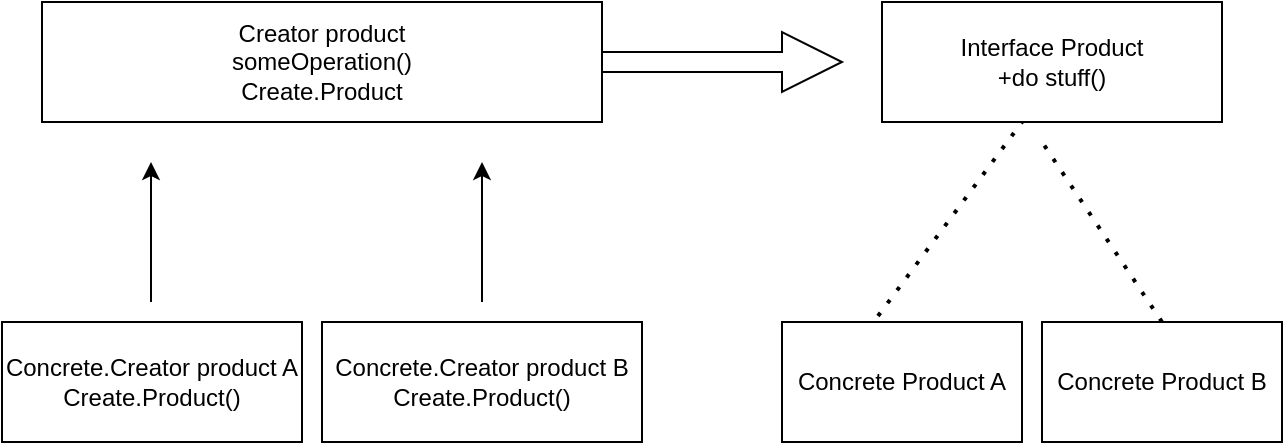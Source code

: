 <mxfile version="26.0.16">
  <diagram name="Страница — 1" id="WYzfcN7uvrfabHIW6r37">
    <mxGraphModel dx="856" dy="452" grid="1" gridSize="10" guides="1" tooltips="1" connect="1" arrows="1" fold="1" page="1" pageScale="1" pageWidth="827" pageHeight="1169" math="0" shadow="0">
      <root>
        <mxCell id="0" />
        <mxCell id="1" parent="0" />
        <mxCell id="9z1DXVeVQWthxrKUivyK-2" value="Concrete.Creator product B&lt;div&gt;Create.Product()&lt;/div&gt;" style="rounded=0;whiteSpace=wrap;html=1;" vertex="1" parent="1">
          <mxGeometry x="250" y="650" width="160" height="60" as="geometry" />
        </mxCell>
        <mxCell id="9z1DXVeVQWthxrKUivyK-6" value="Concrete.Creator product A&lt;div&gt;Create.Product()&lt;/div&gt;" style="rounded=0;whiteSpace=wrap;html=1;" vertex="1" parent="1">
          <mxGeometry x="90" y="650" width="150" height="60" as="geometry" />
        </mxCell>
        <mxCell id="9z1DXVeVQWthxrKUivyK-7" value="" style="endArrow=classic;html=1;rounded=0;" edge="1" parent="1">
          <mxGeometry width="50" height="50" relative="1" as="geometry">
            <mxPoint x="330" y="640" as="sourcePoint" />
            <mxPoint x="330" y="570" as="targetPoint" />
          </mxGeometry>
        </mxCell>
        <mxCell id="9z1DXVeVQWthxrKUivyK-8" value="" style="endArrow=classic;html=1;rounded=0;" edge="1" parent="1">
          <mxGeometry width="50" height="50" relative="1" as="geometry">
            <mxPoint x="164.5" y="640" as="sourcePoint" />
            <mxPoint x="164.5" y="570" as="targetPoint" />
          </mxGeometry>
        </mxCell>
        <mxCell id="9z1DXVeVQWthxrKUivyK-15" style="edgeStyle=orthogonalEdgeStyle;rounded=0;orthogonalLoop=1;jettySize=auto;html=1;exitX=1;exitY=0.5;exitDx=0;exitDy=0;shape=arrow;" edge="1" parent="1" source="9z1DXVeVQWthxrKUivyK-9">
          <mxGeometry relative="1" as="geometry">
            <mxPoint x="510" y="520" as="targetPoint" />
          </mxGeometry>
        </mxCell>
        <mxCell id="9z1DXVeVQWthxrKUivyK-9" value="Creator product&lt;div&gt;someOperation()&lt;/div&gt;&lt;div&gt;Create.Product&lt;/div&gt;" style="rounded=0;whiteSpace=wrap;html=1;" vertex="1" parent="1">
          <mxGeometry x="110" y="490" width="280" height="60" as="geometry" />
        </mxCell>
        <mxCell id="9z1DXVeVQWthxrKUivyK-10" value="Concrete Product A" style="rounded=0;whiteSpace=wrap;html=1;" vertex="1" parent="1">
          <mxGeometry x="480" y="650" width="120" height="60" as="geometry" />
        </mxCell>
        <mxCell id="9z1DXVeVQWthxrKUivyK-11" value="Concrete Product B" style="rounded=0;whiteSpace=wrap;html=1;" vertex="1" parent="1">
          <mxGeometry x="610" y="650" width="120" height="60" as="geometry" />
        </mxCell>
        <mxCell id="9z1DXVeVQWthxrKUivyK-12" value="Interface Product&lt;div&gt;+do stuff()&lt;/div&gt;" style="rounded=0;whiteSpace=wrap;html=1;" vertex="1" parent="1">
          <mxGeometry x="530" y="490" width="170" height="60" as="geometry" />
        </mxCell>
        <mxCell id="9z1DXVeVQWthxrKUivyK-17" value="" style="endArrow=none;dashed=1;html=1;dashPattern=1 3;strokeWidth=2;rounded=0;exitX=0.4;exitY=-0.05;exitDx=0;exitDy=0;exitPerimeter=0;entryX=0.412;entryY=1;entryDx=0;entryDy=0;entryPerimeter=0;" edge="1" parent="1" source="9z1DXVeVQWthxrKUivyK-10" target="9z1DXVeVQWthxrKUivyK-12">
          <mxGeometry width="50" height="50" relative="1" as="geometry">
            <mxPoint x="530" y="635" as="sourcePoint" />
            <mxPoint x="580" y="585" as="targetPoint" />
          </mxGeometry>
        </mxCell>
        <mxCell id="9z1DXVeVQWthxrKUivyK-18" value="" style="endArrow=none;dashed=1;html=1;dashPattern=1 3;strokeWidth=2;rounded=0;exitX=0.5;exitY=0;exitDx=0;exitDy=0;" edge="1" parent="1" source="9z1DXVeVQWthxrKUivyK-11">
          <mxGeometry width="50" height="50" relative="1" as="geometry">
            <mxPoint x="660" y="640" as="sourcePoint" />
            <mxPoint x="610" y="560" as="targetPoint" />
          </mxGeometry>
        </mxCell>
      </root>
    </mxGraphModel>
  </diagram>
</mxfile>
